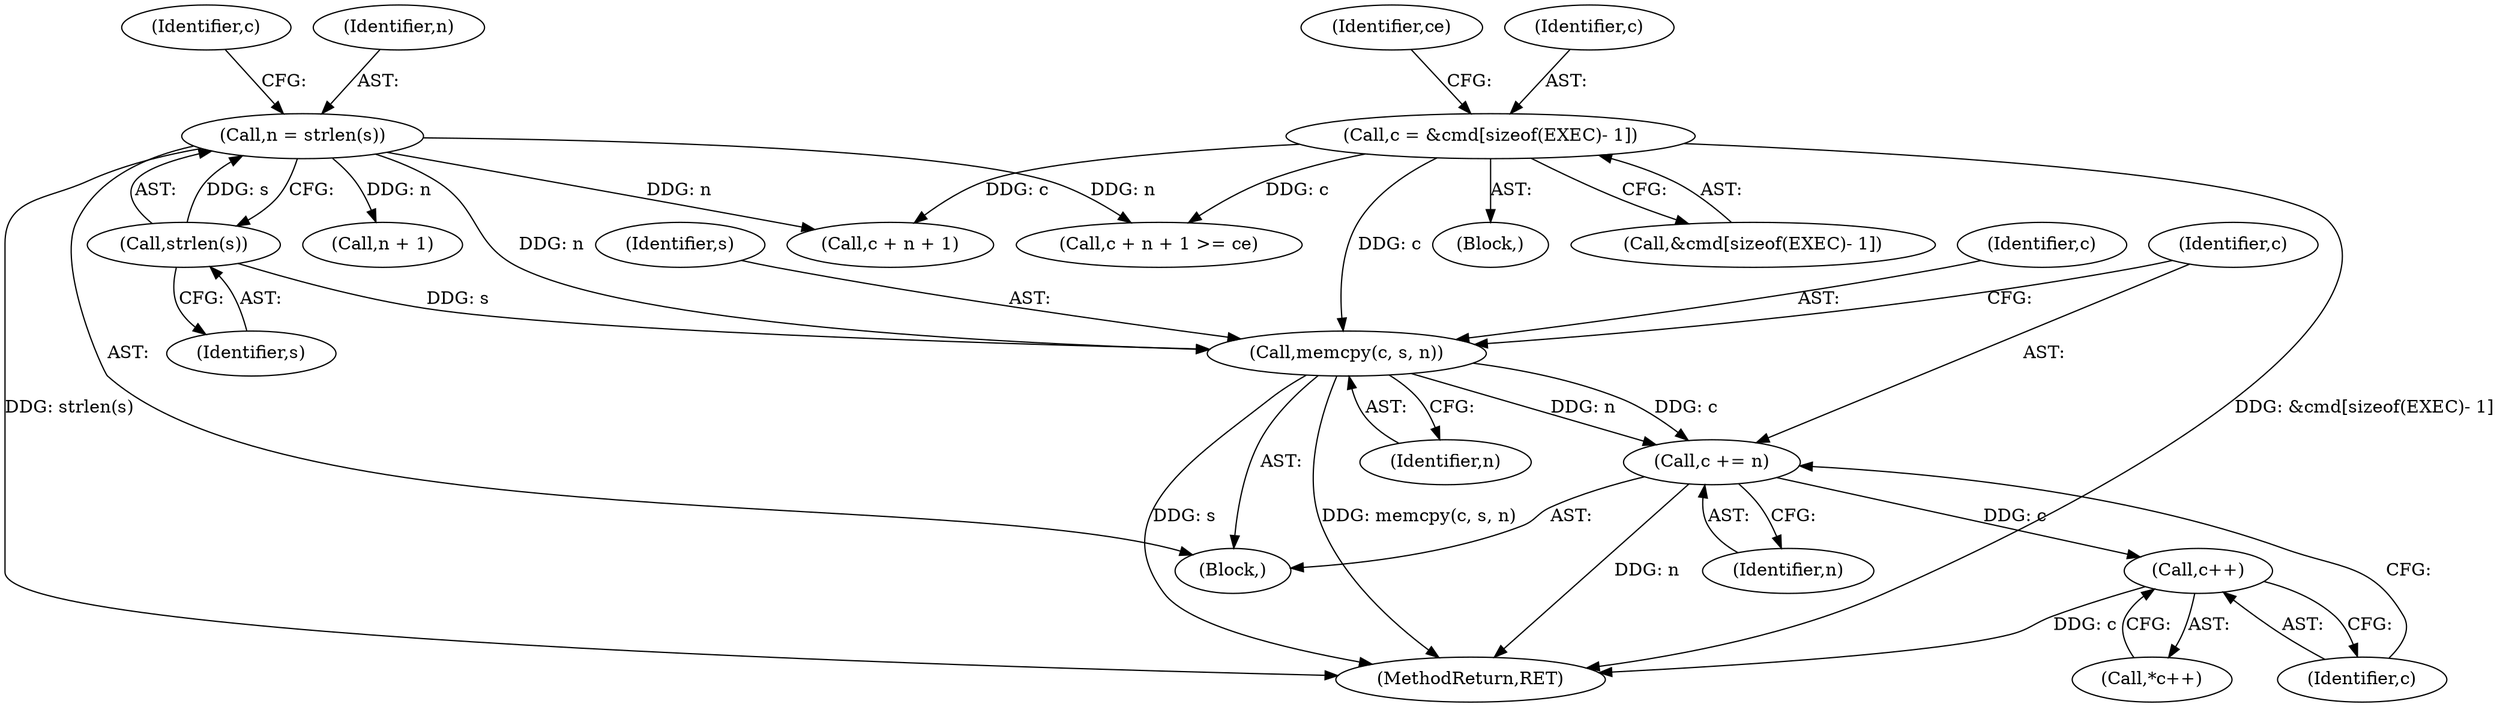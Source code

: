 digraph "0_picocom_1ebc60b20fbe9a02436d5cbbf8951714e749ddb1_0@API" {
"1000289" [label="(Call,memcpy(c, s, n))"];
"1000255" [label="(Call,c = &cmd[sizeof(EXEC)- 1])"];
"1000278" [label="(Call,strlen(s))"];
"1000276" [label="(Call,n = strlen(s))"];
"1000293" [label="(Call,c += n)"];
"1000298" [label="(Call,c++)"];
"1000283" [label="(Identifier,c)"];
"1000277" [label="(Identifier,n)"];
"1000276" [label="(Call,n = strlen(s))"];
"1000294" [label="(Identifier,c)"];
"1000282" [label="(Call,c + n + 1)"];
"1000281" [label="(Call,c + n + 1 >= ce)"];
"1000290" [label="(Identifier,c)"];
"1000255" [label="(Call,c = &cmd[sizeof(EXEC)- 1])"];
"1000292" [label="(Identifier,n)"];
"1000291" [label="(Identifier,s)"];
"1000299" [label="(Identifier,c)"];
"1000298" [label="(Call,c++)"];
"1000265" [label="(Identifier,ce)"];
"1000284" [label="(Call,n + 1)"];
"1000256" [label="(Identifier,c)"];
"1000275" [label="(Block,)"];
"1000246" [label="(Block,)"];
"1000297" [label="(Call,*c++)"];
"1000257" [label="(Call,&cmd[sizeof(EXEC)- 1])"];
"1000331" [label="(MethodReturn,RET)"];
"1000293" [label="(Call,c += n)"];
"1000295" [label="(Identifier,n)"];
"1000278" [label="(Call,strlen(s))"];
"1000279" [label="(Identifier,s)"];
"1000289" [label="(Call,memcpy(c, s, n))"];
"1000289" -> "1000275"  [label="AST: "];
"1000289" -> "1000292"  [label="CFG: "];
"1000290" -> "1000289"  [label="AST: "];
"1000291" -> "1000289"  [label="AST: "];
"1000292" -> "1000289"  [label="AST: "];
"1000294" -> "1000289"  [label="CFG: "];
"1000289" -> "1000331"  [label="DDG: s"];
"1000289" -> "1000331"  [label="DDG: memcpy(c, s, n)"];
"1000255" -> "1000289"  [label="DDG: c"];
"1000278" -> "1000289"  [label="DDG: s"];
"1000276" -> "1000289"  [label="DDG: n"];
"1000289" -> "1000293"  [label="DDG: n"];
"1000289" -> "1000293"  [label="DDG: c"];
"1000255" -> "1000246"  [label="AST: "];
"1000255" -> "1000257"  [label="CFG: "];
"1000256" -> "1000255"  [label="AST: "];
"1000257" -> "1000255"  [label="AST: "];
"1000265" -> "1000255"  [label="CFG: "];
"1000255" -> "1000331"  [label="DDG: &cmd[sizeof(EXEC)- 1]"];
"1000255" -> "1000281"  [label="DDG: c"];
"1000255" -> "1000282"  [label="DDG: c"];
"1000278" -> "1000276"  [label="AST: "];
"1000278" -> "1000279"  [label="CFG: "];
"1000279" -> "1000278"  [label="AST: "];
"1000276" -> "1000278"  [label="CFG: "];
"1000278" -> "1000276"  [label="DDG: s"];
"1000276" -> "1000275"  [label="AST: "];
"1000277" -> "1000276"  [label="AST: "];
"1000283" -> "1000276"  [label="CFG: "];
"1000276" -> "1000331"  [label="DDG: strlen(s)"];
"1000276" -> "1000281"  [label="DDG: n"];
"1000276" -> "1000282"  [label="DDG: n"];
"1000276" -> "1000284"  [label="DDG: n"];
"1000293" -> "1000275"  [label="AST: "];
"1000293" -> "1000295"  [label="CFG: "];
"1000294" -> "1000293"  [label="AST: "];
"1000295" -> "1000293"  [label="AST: "];
"1000299" -> "1000293"  [label="CFG: "];
"1000293" -> "1000331"  [label="DDG: n"];
"1000293" -> "1000298"  [label="DDG: c"];
"1000298" -> "1000297"  [label="AST: "];
"1000298" -> "1000299"  [label="CFG: "];
"1000299" -> "1000298"  [label="AST: "];
"1000297" -> "1000298"  [label="CFG: "];
"1000298" -> "1000331"  [label="DDG: c"];
}
